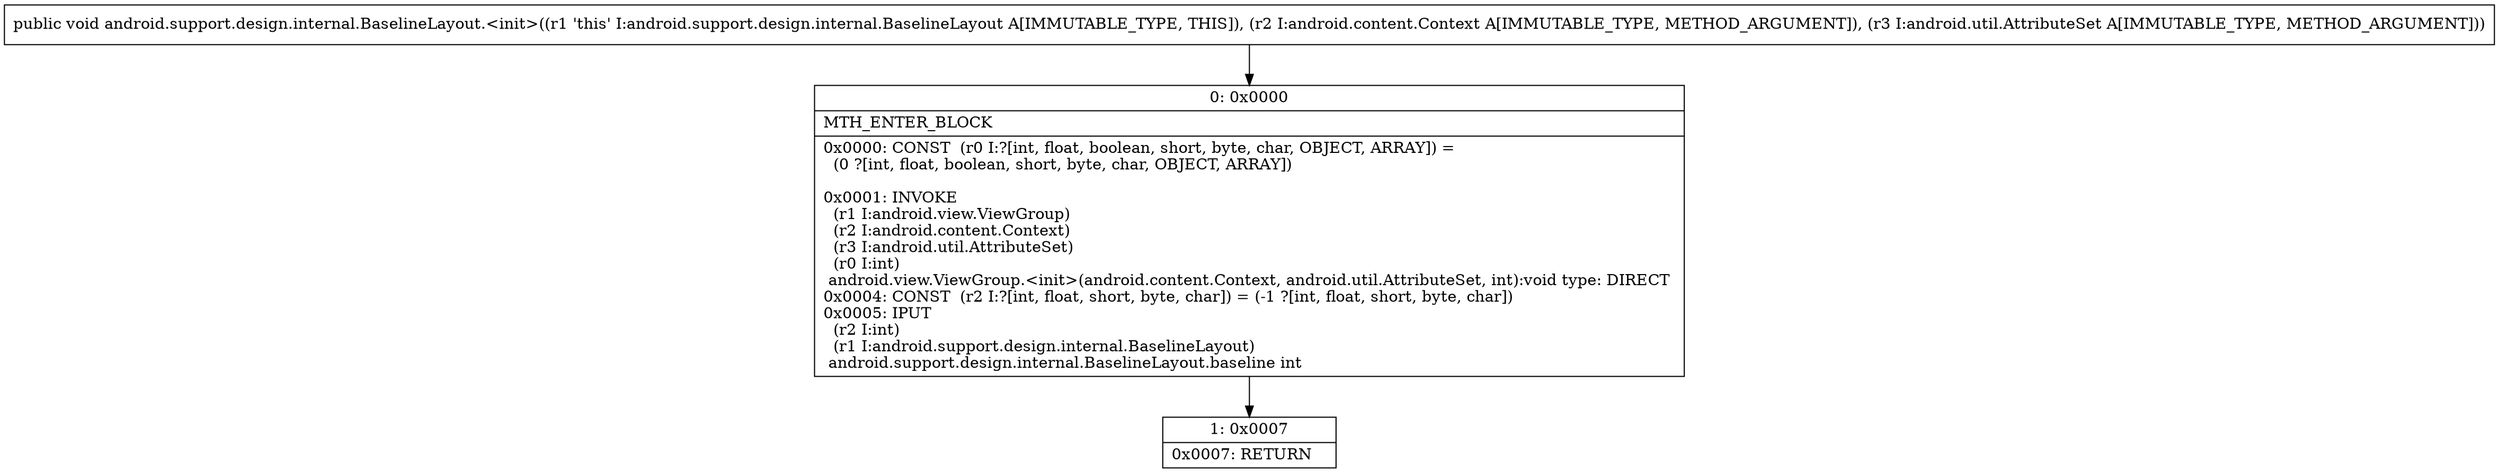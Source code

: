 digraph "CFG forandroid.support.design.internal.BaselineLayout.\<init\>(Landroid\/content\/Context;Landroid\/util\/AttributeSet;)V" {
Node_0 [shape=record,label="{0\:\ 0x0000|MTH_ENTER_BLOCK\l|0x0000: CONST  (r0 I:?[int, float, boolean, short, byte, char, OBJECT, ARRAY]) = \l  (0 ?[int, float, boolean, short, byte, char, OBJECT, ARRAY])\l \l0x0001: INVOKE  \l  (r1 I:android.view.ViewGroup)\l  (r2 I:android.content.Context)\l  (r3 I:android.util.AttributeSet)\l  (r0 I:int)\l android.view.ViewGroup.\<init\>(android.content.Context, android.util.AttributeSet, int):void type: DIRECT \l0x0004: CONST  (r2 I:?[int, float, short, byte, char]) = (\-1 ?[int, float, short, byte, char]) \l0x0005: IPUT  \l  (r2 I:int)\l  (r1 I:android.support.design.internal.BaselineLayout)\l android.support.design.internal.BaselineLayout.baseline int \l}"];
Node_1 [shape=record,label="{1\:\ 0x0007|0x0007: RETURN   \l}"];
MethodNode[shape=record,label="{public void android.support.design.internal.BaselineLayout.\<init\>((r1 'this' I:android.support.design.internal.BaselineLayout A[IMMUTABLE_TYPE, THIS]), (r2 I:android.content.Context A[IMMUTABLE_TYPE, METHOD_ARGUMENT]), (r3 I:android.util.AttributeSet A[IMMUTABLE_TYPE, METHOD_ARGUMENT])) }"];
MethodNode -> Node_0;
Node_0 -> Node_1;
}

